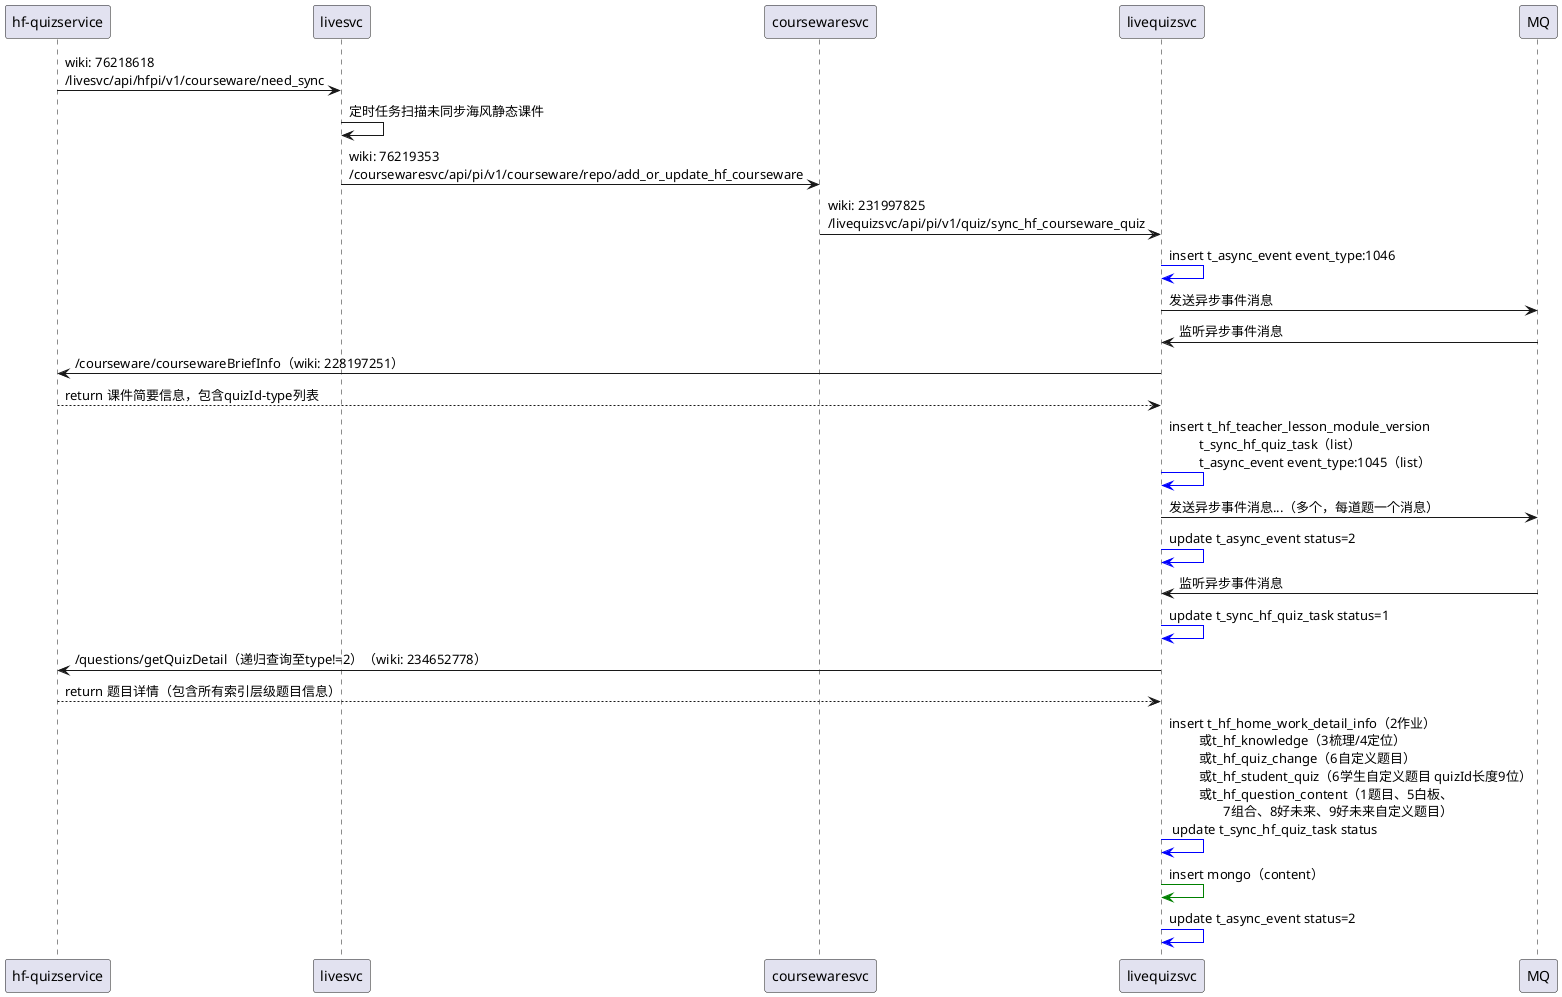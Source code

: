 @startuml
"hf-quizservice" as quizservice -> livesvc: wiki: 76218618\n/livesvc/api/hfpi/v1/courseware/need_sync
livesvc -> livesvc: 定时任务扫描未同步海风静态课件
livesvc -> coursewaresvc: wiki: 76219353\n/coursewaresvc/api/pi/v1/courseware/repo/add_or_update_hf_courseware
coursewaresvc -> livequizsvc: wiki: 231997825\n/livequizsvc/api/pi/v1/quiz/sync_hf_courseware_quiz
livequizsvc -[#blue]> livequizsvc: insert t_async_event event_type:1046
livequizsvc -> MQ: 发送异步事件消息
livequizsvc <- MQ: 监听异步事件消息
livequizsvc -> quizservice: /courseware/coursewareBriefInfo（wiki: 228197251）
quizservice --> livequizsvc: return 课件简要信息，包含quizId-type列表
livequizsvc -[#blue]> livequizsvc: insert t_hf_teacher_lesson_module_version\n\t t_sync_hf_quiz_task（list）\n\t t_async_event event_type:1045（list）
livequizsvc -> MQ: 发送异步事件消息...（多个，每道题一个消息）
livequizsvc -[#blue]> livequizsvc: update t_async_event status=2
livequizsvc <- MQ: 监听异步事件消息
livequizsvc -[#blue]> livequizsvc: update t_sync_hf_quiz_task status=1
livequizsvc -> quizservice: /questions/getQuizDetail（递归查询至type!=2）（wiki: 234652778）
quizservice --> livequizsvc: return 题目详情（包含所有索引层级题目信息）
livequizsvc -[#blue]> livequizsvc: insert t_hf_home_work_detail_info（2作业）\n\t 或t_hf_knowledge（3梳理/4定位）\n\t 或t_hf_quiz_change（6自定义题目）\n\t 或t_hf_student_quiz（6学生自定义题目 quizId长度9位）\n\t 或t_hf_question_content（1题目、5白板、\n\t\t7组合、8好未来、9好未来自定义题目）\n update t_sync_hf_quiz_task status
livequizsvc -[#green]> livequizsvc: insert mongo（content）
livequizsvc -[#blue]> livequizsvc: update t_async_event status=2
@enduml
